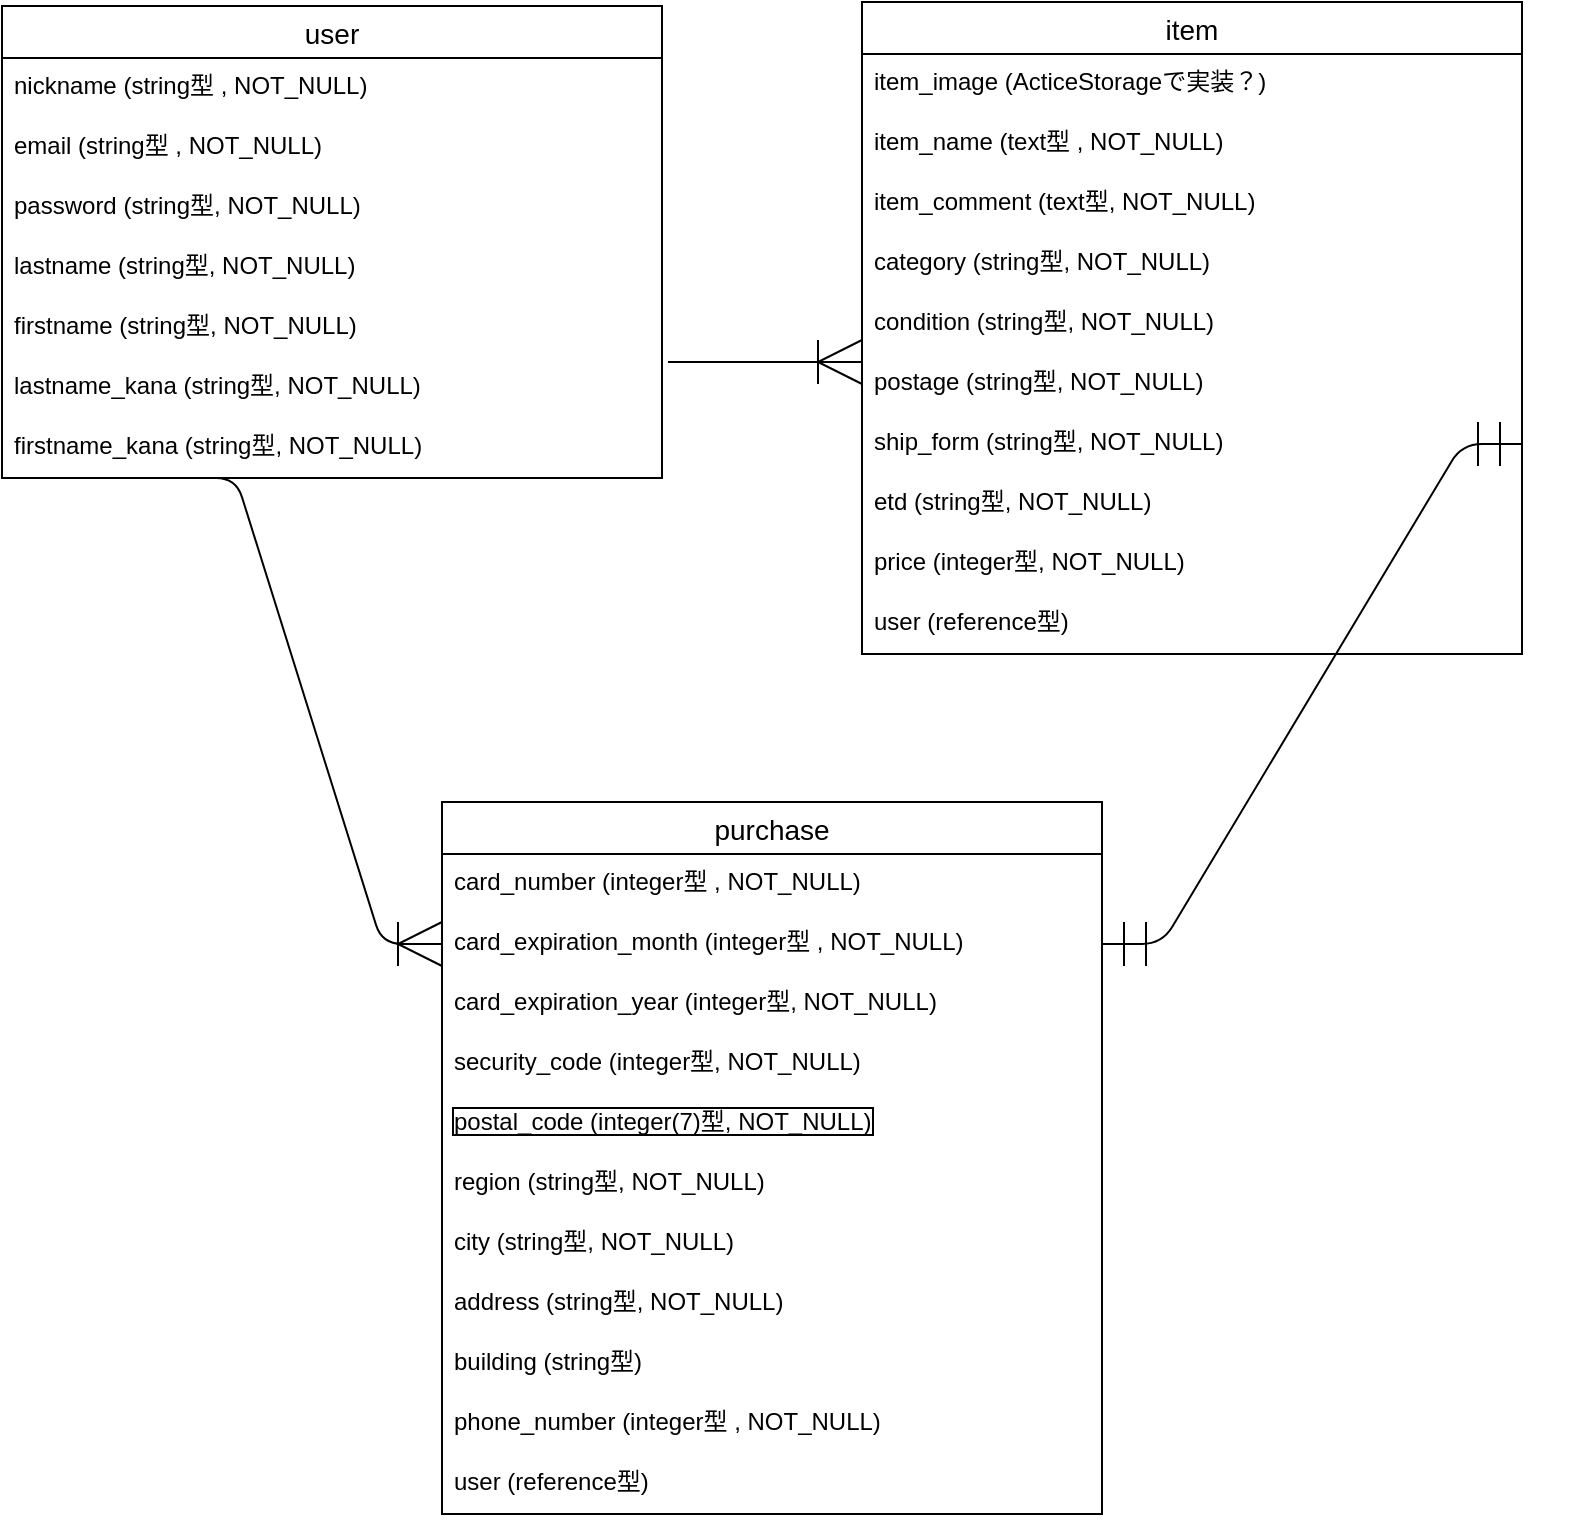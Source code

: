 <mxfile version="14.2.4" type="embed">
    <diagram id="oVMfPtNmBpE1I-Jup16u" name="ページ1">
        <mxGraphModel dx="629" dy="576" grid="1" gridSize="10" guides="1" tooltips="1" connect="1" arrows="1" fold="1" page="1" pageScale="1" pageWidth="827" pageHeight="1169" background="none" math="0" shadow="0">
            <root>
                <mxCell id="0"/>
                <mxCell id="1" parent="0"/>
                <mxCell id="2" value="user" style="swimlane;fontStyle=0;childLayout=stackLayout;horizontal=1;startSize=26;horizontalStack=0;resizeParent=1;resizeParentMax=0;resizeLast=0;collapsible=1;marginBottom=0;align=center;fontSize=14;" vertex="1" parent="1">
                    <mxGeometry x="10" y="42" width="330" height="236" as="geometry"/>
                </mxCell>
                <mxCell id="3" value="nickname (string型 , NOT_NULL)" style="text;strokeColor=none;fillColor=none;spacingLeft=4;spacingRight=4;overflow=hidden;rotatable=0;points=[[0,0.5],[1,0.5]];portConstraint=eastwest;fontSize=12;" vertex="1" parent="2">
                    <mxGeometry y="26" width="330" height="30" as="geometry"/>
                </mxCell>
                <mxCell id="4" value="email (string型 , NOT_NULL)" style="text;strokeColor=none;fillColor=none;spacingLeft=4;spacingRight=4;overflow=hidden;rotatable=0;points=[[0,0.5],[1,0.5]];portConstraint=eastwest;fontSize=12;" vertex="1" parent="2">
                    <mxGeometry y="56" width="330" height="30" as="geometry"/>
                </mxCell>
                <mxCell id="5" value="password (string型, NOT_NULL)" style="text;strokeColor=none;fillColor=none;spacingLeft=4;spacingRight=4;overflow=hidden;rotatable=0;points=[[0,0.5],[1,0.5]];portConstraint=eastwest;fontSize=12;" vertex="1" parent="2">
                    <mxGeometry y="86" width="330" height="30" as="geometry"/>
                </mxCell>
                <mxCell id="11" value="lastname (string型, NOT_NULL)" style="text;strokeColor=none;fillColor=none;spacingLeft=4;spacingRight=4;overflow=hidden;rotatable=0;points=[[0,0.5],[1,0.5]];portConstraint=eastwest;fontSize=12;" vertex="1" parent="2">
                    <mxGeometry y="116" width="330" height="30" as="geometry"/>
                </mxCell>
                <mxCell id="12" value="firstname (string型, NOT_NULL)" style="text;strokeColor=none;fillColor=none;spacingLeft=4;spacingRight=4;overflow=hidden;rotatable=0;points=[[0,0.5],[1,0.5]];portConstraint=eastwest;fontSize=12;" vertex="1" parent="2">
                    <mxGeometry y="146" width="330" height="30" as="geometry"/>
                </mxCell>
                <mxCell id="13" value="lastname_kana (string型, NOT_NULL)" style="text;strokeColor=none;fillColor=none;spacingLeft=4;spacingRight=4;overflow=hidden;rotatable=0;points=[[0,0.5],[1,0.5]];portConstraint=eastwest;fontSize=12;" vertex="1" parent="2">
                    <mxGeometry y="176" width="330" height="30" as="geometry"/>
                </mxCell>
                <mxCell id="14" value="firstname_kana (string型, NOT_NULL)" style="text;strokeColor=none;fillColor=none;spacingLeft=4;spacingRight=4;overflow=hidden;rotatable=0;points=[[0,0.5],[1,0.5]];portConstraint=eastwest;fontSize=12;" vertex="1" parent="2">
                    <mxGeometry y="206" width="330" height="30" as="geometry"/>
                </mxCell>
                <mxCell id="265" value="item" style="swimlane;fontStyle=0;childLayout=stackLayout;horizontal=1;startSize=26;horizontalStack=0;resizeParent=1;resizeParentMax=0;resizeLast=0;collapsible=1;marginBottom=0;align=center;fontSize=14;" vertex="1" parent="1">
                    <mxGeometry x="440" y="40" width="330" height="326" as="geometry"/>
                </mxCell>
                <mxCell id="266" value="item_image (ActiceStorageで実装？)" style="text;strokeColor=none;fillColor=none;spacingLeft=4;spacingRight=4;overflow=hidden;rotatable=0;points=[[0,0.5],[1,0.5]];portConstraint=eastwest;fontSize=12;" vertex="1" parent="265">
                    <mxGeometry y="26" width="330" height="30" as="geometry"/>
                </mxCell>
                <mxCell id="267" value="item_name (text型 , NOT_NULL)" style="text;strokeColor=none;fillColor=none;spacingLeft=4;spacingRight=4;overflow=hidden;rotatable=0;points=[[0,0.5],[1,0.5]];portConstraint=eastwest;fontSize=12;" vertex="1" parent="265">
                    <mxGeometry y="56" width="330" height="30" as="geometry"/>
                </mxCell>
                <mxCell id="268" value="item_comment (text型, NOT_NULL)" style="text;strokeColor=none;fillColor=none;spacingLeft=4;spacingRight=4;overflow=hidden;rotatable=0;points=[[0,0.5],[1,0.5]];portConstraint=eastwest;fontSize=12;" vertex="1" parent="265">
                    <mxGeometry y="86" width="330" height="30" as="geometry"/>
                </mxCell>
                <mxCell id="269" value="category (string型, NOT_NULL)" style="text;strokeColor=none;fillColor=none;spacingLeft=4;spacingRight=4;overflow=hidden;rotatable=0;points=[[0,0.5],[1,0.5]];portConstraint=eastwest;fontSize=12;" vertex="1" parent="265">
                    <mxGeometry y="116" width="330" height="30" as="geometry"/>
                </mxCell>
                <mxCell id="270" value="condition (string型, NOT_NULL)" style="text;strokeColor=none;fillColor=none;spacingLeft=4;spacingRight=4;overflow=hidden;rotatable=0;points=[[0,0.5],[1,0.5]];portConstraint=eastwest;fontSize=12;" vertex="1" parent="265">
                    <mxGeometry y="146" width="330" height="30" as="geometry"/>
                </mxCell>
                <mxCell id="271" value="postage (string型, NOT_NULL)" style="text;strokeColor=none;fillColor=none;spacingLeft=4;spacingRight=4;overflow=hidden;rotatable=0;points=[[0,0.5],[1,0.5]];portConstraint=eastwest;fontSize=12;" vertex="1" parent="265">
                    <mxGeometry y="176" width="330" height="30" as="geometry"/>
                </mxCell>
                <mxCell id="272" value="ship_form (string型, NOT_NULL)" style="text;strokeColor=none;fillColor=none;spacingLeft=4;spacingRight=4;overflow=hidden;rotatable=0;points=[[0,0.5],[1,0.5]];portConstraint=eastwest;fontSize=12;" vertex="1" parent="265">
                    <mxGeometry y="206" width="330" height="30" as="geometry"/>
                </mxCell>
                <mxCell id="273" value="etd (string型, NOT_NULL)" style="text;strokeColor=none;fillColor=none;spacingLeft=4;spacingRight=4;overflow=hidden;rotatable=0;points=[[0,0.5],[1,0.5]];portConstraint=eastwest;fontSize=12;" vertex="1" parent="265">
                    <mxGeometry y="236" width="330" height="30" as="geometry"/>
                </mxCell>
                <mxCell id="274" value="price (integer型, NOT_NULL)" style="text;strokeColor=none;fillColor=none;spacingLeft=4;spacingRight=4;overflow=hidden;rotatable=0;points=[[0,0.5],[1,0.5]];portConstraint=eastwest;fontSize=12;" vertex="1" parent="265">
                    <mxGeometry y="266" width="330" height="30" as="geometry"/>
                </mxCell>
                <mxCell id="275" value="user (reference型)" style="text;strokeColor=none;fillColor=none;spacingLeft=4;spacingRight=4;overflow=hidden;rotatable=0;points=[[0,0.5],[1,0.5]];portConstraint=eastwest;fontSize=12;" vertex="1" parent="265">
                    <mxGeometry y="296" width="330" height="30" as="geometry"/>
                </mxCell>
                <mxCell id="276" value="purchase" style="swimlane;fontStyle=0;childLayout=stackLayout;horizontal=1;startSize=26;horizontalStack=0;resizeParent=1;resizeParentMax=0;resizeLast=0;collapsible=1;marginBottom=0;align=center;fontSize=14;" vertex="1" parent="1">
                    <mxGeometry x="230" y="440" width="330" height="356" as="geometry"/>
                </mxCell>
                <mxCell id="277" value="card_number (integer型 , NOT_NULL)" style="text;strokeColor=none;fillColor=none;spacingLeft=4;spacingRight=4;overflow=hidden;rotatable=0;points=[[0,0.5],[1,0.5]];portConstraint=eastwest;fontSize=12;" vertex="1" parent="276">
                    <mxGeometry y="26" width="330" height="30" as="geometry"/>
                </mxCell>
                <mxCell id="278" value="card_expiration_month (integer型 , NOT_NULL)" style="text;strokeColor=none;fillColor=none;spacingLeft=4;spacingRight=4;overflow=hidden;rotatable=0;points=[[0,0.5],[1,0.5]];portConstraint=eastwest;fontSize=12;" vertex="1" parent="276">
                    <mxGeometry y="56" width="330" height="30" as="geometry"/>
                </mxCell>
                <mxCell id="279" value="card_expiration_year (integer型, NOT_NULL)" style="text;strokeColor=none;fillColor=none;spacingLeft=4;spacingRight=4;overflow=hidden;rotatable=0;points=[[0,0.5],[1,0.5]];portConstraint=eastwest;fontSize=12;html=1;" vertex="1" parent="276">
                    <mxGeometry y="86" width="330" height="30" as="geometry"/>
                </mxCell>
                <mxCell id="280" value="security_code (integer型, NOT_NULL)" style="text;strokeColor=none;fillColor=none;spacingLeft=4;spacingRight=4;overflow=hidden;rotatable=0;points=[[0,0.5],[1,0.5]];portConstraint=eastwest;fontSize=12;" vertex="1" parent="276">
                    <mxGeometry y="116" width="330" height="30" as="geometry"/>
                </mxCell>
                <mxCell id="281" value="postal_code (integer(7)型, NOT_NULL)" style="text;strokeColor=none;fillColor=none;spacingLeft=4;spacingRight=4;overflow=hidden;rotatable=0;points=[[0,0.5],[1,0.5]];portConstraint=eastwest;fontSize=12;labelBorderColor=#000000;" vertex="1" parent="276">
                    <mxGeometry y="146" width="330" height="30" as="geometry"/>
                </mxCell>
                <mxCell id="282" value="region (string型, NOT_NULL)" style="text;strokeColor=none;fillColor=none;spacingLeft=4;spacingRight=4;overflow=hidden;rotatable=0;points=[[0,0.5],[1,0.5]];portConstraint=eastwest;fontSize=12;" vertex="1" parent="276">
                    <mxGeometry y="176" width="330" height="30" as="geometry"/>
                </mxCell>
                <mxCell id="283" value="city (string型, NOT_NULL)" style="text;strokeColor=none;fillColor=none;spacingLeft=4;spacingRight=4;overflow=hidden;rotatable=0;points=[[0,0.5],[1,0.5]];portConstraint=eastwest;fontSize=12;" vertex="1" parent="276">
                    <mxGeometry y="206" width="330" height="30" as="geometry"/>
                </mxCell>
                <mxCell id="284" value="address (string型, NOT_NULL)" style="text;strokeColor=none;fillColor=none;spacingLeft=4;spacingRight=4;overflow=hidden;rotatable=0;points=[[0,0.5],[1,0.5]];portConstraint=eastwest;fontSize=12;" vertex="1" parent="276">
                    <mxGeometry y="236" width="330" height="30" as="geometry"/>
                </mxCell>
                <mxCell id="285" value="building (string型)" style="text;strokeColor=none;fillColor=none;spacingLeft=4;spacingRight=4;overflow=hidden;rotatable=0;points=[[0,0.5],[1,0.5]];portConstraint=eastwest;fontSize=12;" vertex="1" parent="276">
                    <mxGeometry y="266" width="330" height="30" as="geometry"/>
                </mxCell>
                <mxCell id="287" value="phone_number (integer型 , NOT_NULL)" style="text;strokeColor=none;fillColor=none;spacingLeft=4;spacingRight=4;overflow=hidden;rotatable=0;points=[[0,0.5],[1,0.5]];portConstraint=eastwest;fontSize=12;" vertex="1" parent="276">
                    <mxGeometry y="296" width="330" height="30" as="geometry"/>
                </mxCell>
                <mxCell id="286" value="user (reference型)" style="text;strokeColor=none;fillColor=none;spacingLeft=4;spacingRight=4;overflow=hidden;rotatable=0;points=[[0,0.5],[1,0.5]];portConstraint=eastwest;fontSize=12;" vertex="1" parent="276">
                    <mxGeometry y="326" width="330" height="30" as="geometry"/>
                </mxCell>
                <mxCell id="288" value="" style="edgeStyle=entityRelationEdgeStyle;fontSize=12;html=1;endArrow=ERoneToMany;strokeWidth=1;endSize=20;startSize=20;" edge="1" parent="1">
                    <mxGeometry width="100" height="100" relative="1" as="geometry">
                        <mxPoint x="343" y="220" as="sourcePoint"/>
                        <mxPoint x="440" y="220" as="targetPoint"/>
                    </mxGeometry>
                </mxCell>
                <mxCell id="290" value="" style="edgeStyle=entityRelationEdgeStyle;fontSize=12;html=1;endArrow=ERoneToMany;strokeWidth=1;entryX=0;entryY=0.5;entryDx=0;entryDy=0;endSize=20;" edge="1" parent="1" target="278">
                    <mxGeometry width="100" height="100" relative="1" as="geometry">
                        <mxPoint x="97" y="278" as="sourcePoint"/>
                        <mxPoint x="220" y="500" as="targetPoint"/>
                    </mxGeometry>
                </mxCell>
                <mxCell id="291" value="" style="edgeStyle=entityRelationEdgeStyle;fontSize=12;html=1;endArrow=ERmandOne;startArrow=ERmandOne;strokeWidth=1;endSize=20;startSize=20;exitX=1;exitY=0.5;exitDx=0;exitDy=0;entryX=1;entryY=0.5;entryDx=0;entryDy=0;" edge="1" parent="1" source="278" target="272">
                    <mxGeometry width="100" height="100" relative="1" as="geometry">
                        <mxPoint x="570" y="510" as="sourcePoint"/>
                        <mxPoint x="750" y="430" as="targetPoint"/>
                    </mxGeometry>
                </mxCell>
            </root>
        </mxGraphModel>
    </diagram>
</mxfile>